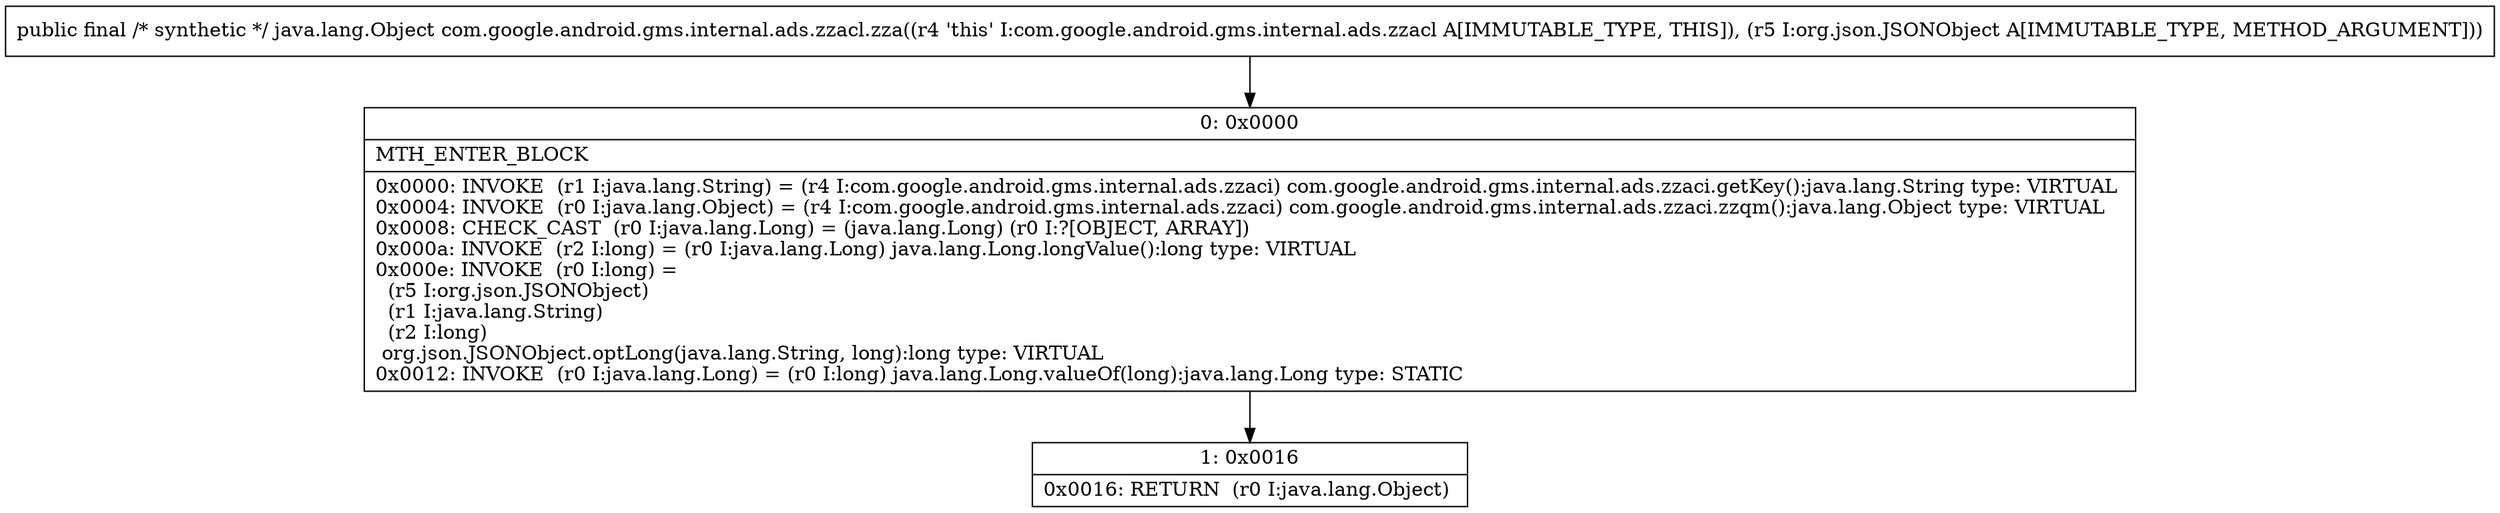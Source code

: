 digraph "CFG forcom.google.android.gms.internal.ads.zzacl.zza(Lorg\/json\/JSONObject;)Ljava\/lang\/Object;" {
Node_0 [shape=record,label="{0\:\ 0x0000|MTH_ENTER_BLOCK\l|0x0000: INVOKE  (r1 I:java.lang.String) = (r4 I:com.google.android.gms.internal.ads.zzaci) com.google.android.gms.internal.ads.zzaci.getKey():java.lang.String type: VIRTUAL \l0x0004: INVOKE  (r0 I:java.lang.Object) = (r4 I:com.google.android.gms.internal.ads.zzaci) com.google.android.gms.internal.ads.zzaci.zzqm():java.lang.Object type: VIRTUAL \l0x0008: CHECK_CAST  (r0 I:java.lang.Long) = (java.lang.Long) (r0 I:?[OBJECT, ARRAY]) \l0x000a: INVOKE  (r2 I:long) = (r0 I:java.lang.Long) java.lang.Long.longValue():long type: VIRTUAL \l0x000e: INVOKE  (r0 I:long) = \l  (r5 I:org.json.JSONObject)\l  (r1 I:java.lang.String)\l  (r2 I:long)\l org.json.JSONObject.optLong(java.lang.String, long):long type: VIRTUAL \l0x0012: INVOKE  (r0 I:java.lang.Long) = (r0 I:long) java.lang.Long.valueOf(long):java.lang.Long type: STATIC \l}"];
Node_1 [shape=record,label="{1\:\ 0x0016|0x0016: RETURN  (r0 I:java.lang.Object) \l}"];
MethodNode[shape=record,label="{public final \/* synthetic *\/ java.lang.Object com.google.android.gms.internal.ads.zzacl.zza((r4 'this' I:com.google.android.gms.internal.ads.zzacl A[IMMUTABLE_TYPE, THIS]), (r5 I:org.json.JSONObject A[IMMUTABLE_TYPE, METHOD_ARGUMENT])) }"];
MethodNode -> Node_0;
Node_0 -> Node_1;
}

